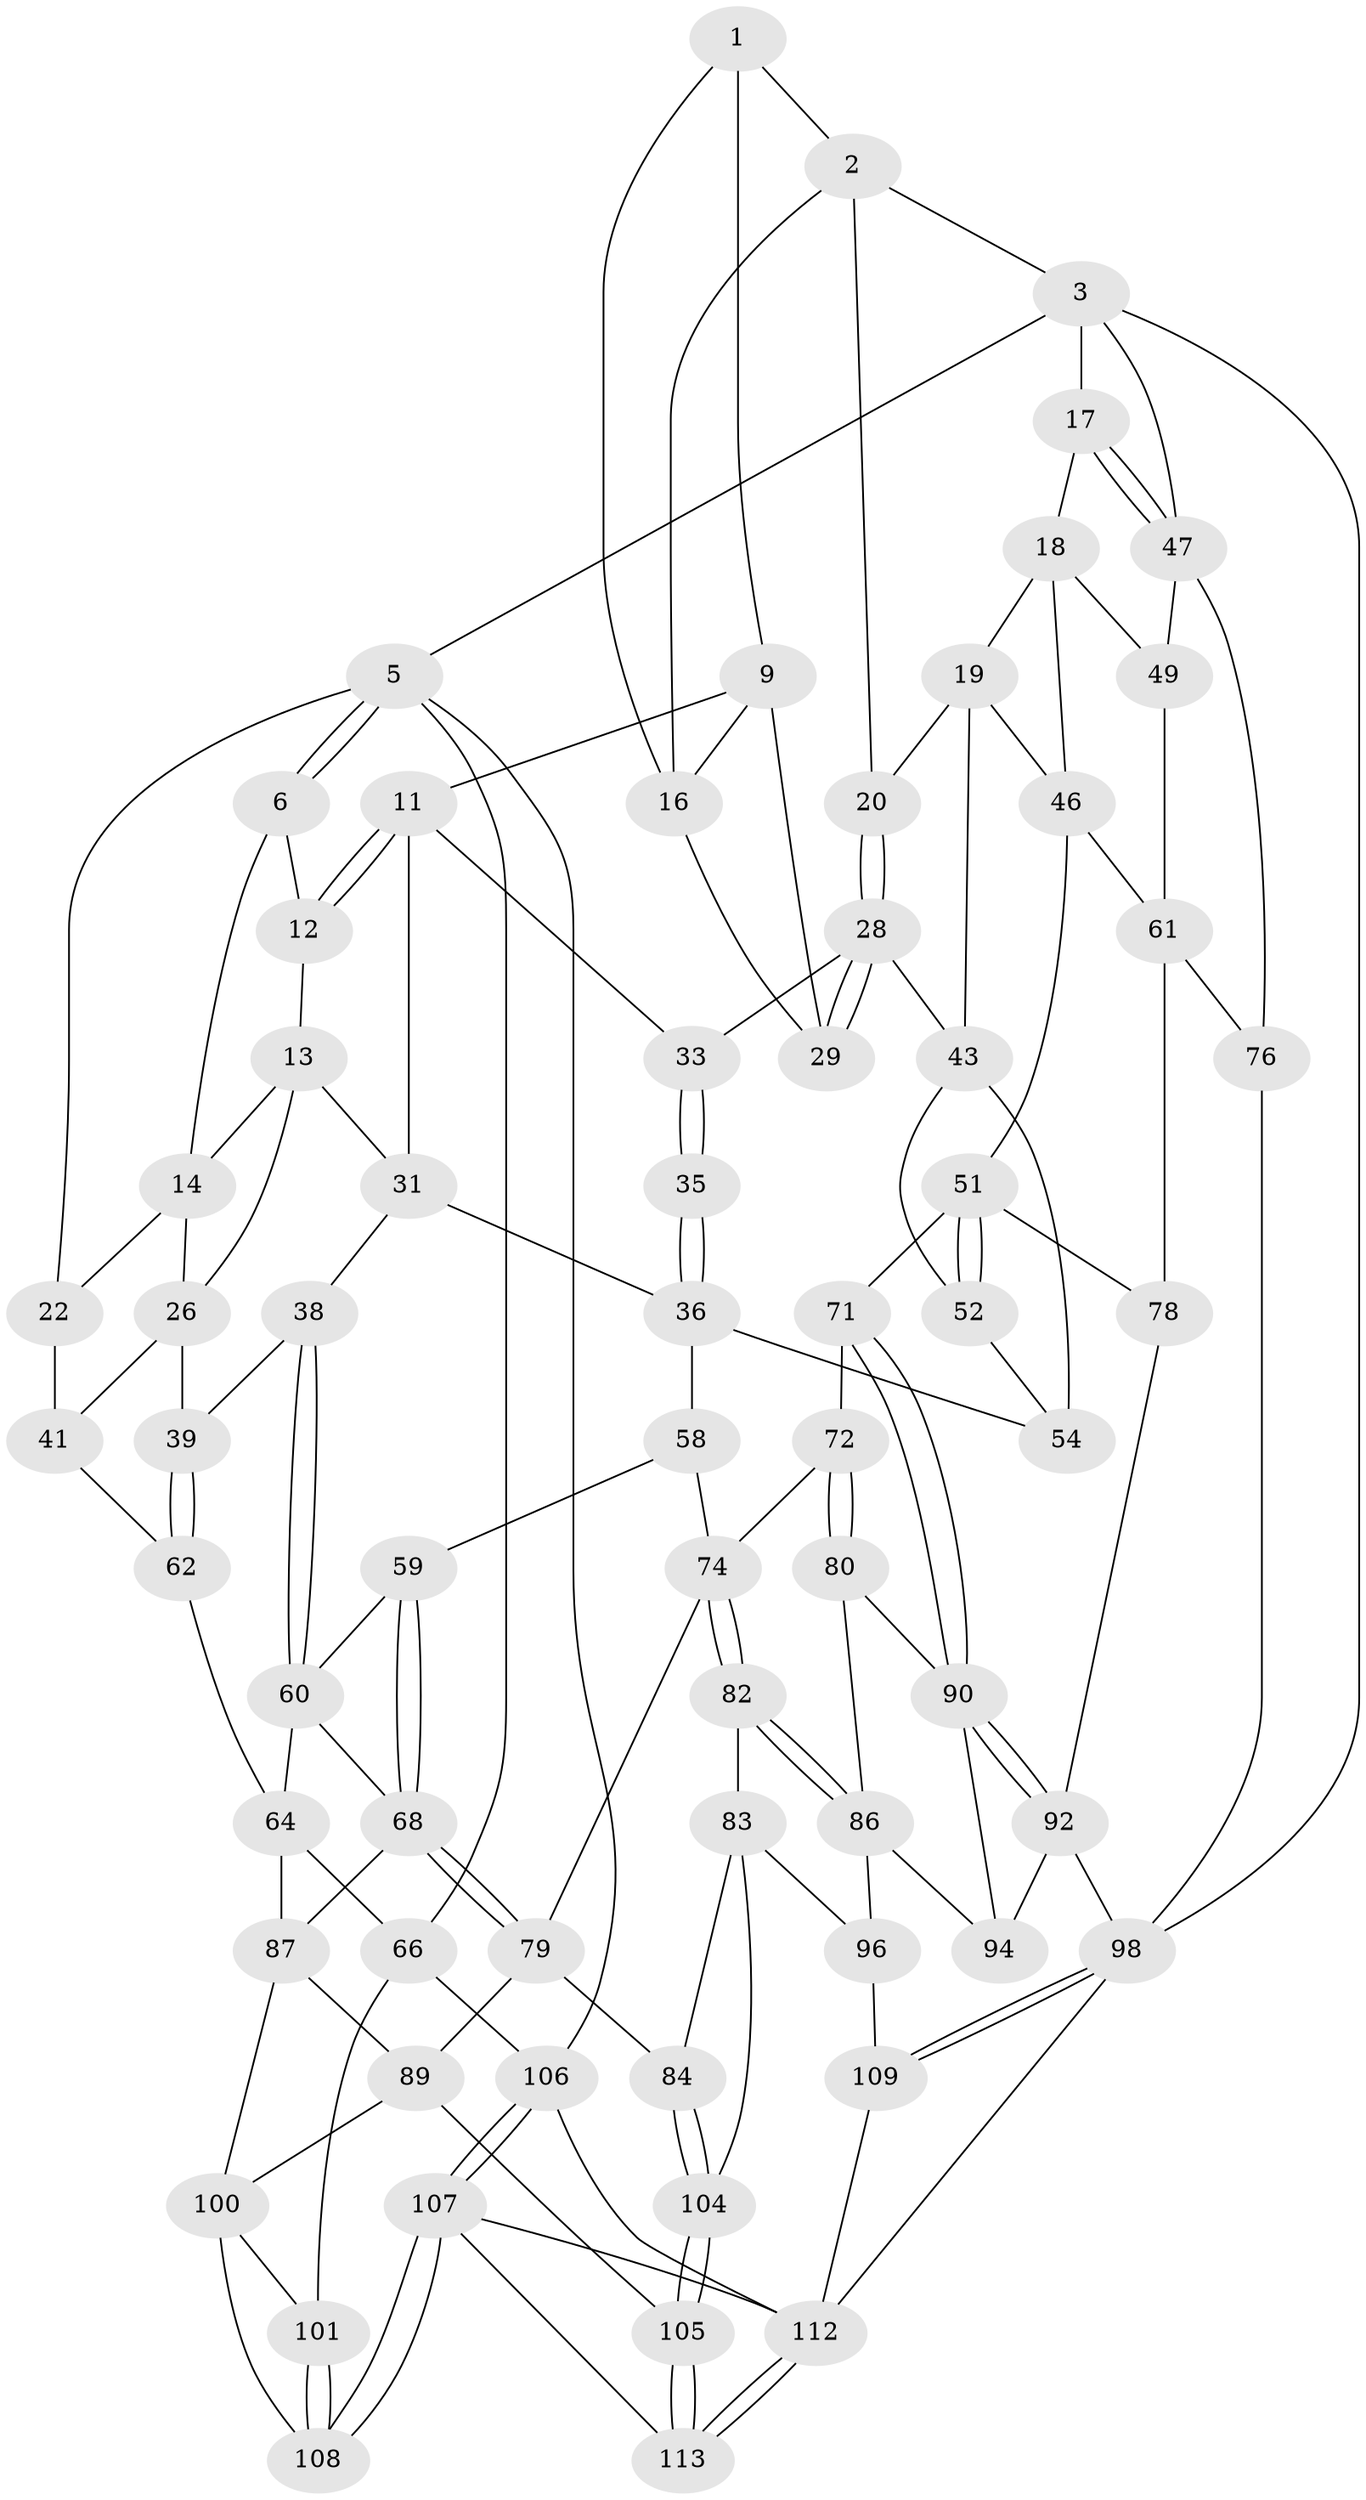 // original degree distribution, {3: 0.017391304347826087, 4: 0.23478260869565218, 6: 0.20869565217391303, 5: 0.5391304347826087}
// Generated by graph-tools (version 1.1) at 2025/11/02/27/25 16:11:53]
// undirected, 69 vertices, 148 edges
graph export_dot {
graph [start="1"]
  node [color=gray90,style=filled];
  1 [pos="+0.5935377628837124+0",super="+8"];
  2 [pos="+0.7724261772501871+0",super="+15"];
  3 [pos="+0.8701711074563574+0",super="+4"];
  5 [pos="+0+0",super="+21"];
  6 [pos="+0.18243780512128743+0",super="+7"];
  9 [pos="+0.5208348150086597+0.08788172598088974",super="+10"];
  11 [pos="+0.4496616112613065+0.10721462216804951",super="+30"];
  12 [pos="+0.4334816592062638+0.039690988214846096"];
  13 [pos="+0.30804024383999956+0.04567695414006283",super="+25"];
  14 [pos="+0.1812917298673102+0",super="+24"];
  16 [pos="+0.62061426390432+0.07511304935972465",super="+27"];
  17 [pos="+0.9632337030156783+0.150963218888356"];
  18 [pos="+0.960876509367083+0.15150034404827267",super="+45"];
  19 [pos="+0.8291094794042445+0.13560207113295292",super="+42"];
  20 [pos="+0.7898247184091501+0.092926914051947"];
  22 [pos="+0+0.23436059382383762",super="+23"];
  26 [pos="+0.23226693710555402+0.16176786247591018",super="+40"];
  28 [pos="+0.631582083798058+0.18459812090641758",super="+32"];
  29 [pos="+0.6165172111744988+0.1488866866745039"];
  31 [pos="+0.4245835268160431+0.1480866115144891",super="+37"];
  33 [pos="+0.565701823111317+0.2019590409948513",super="+34"];
  35 [pos="+0.5033350230122716+0.2715731829047205"];
  36 [pos="+0.4993119742458312+0.2872512589269397",super="+56"];
  38 [pos="+0.317433983370248+0.3158806011973819"];
  39 [pos="+0.3126280483667656+0.31387523685610064"];
  41 [pos="+0.17475832550688364+0.28005383076226587",super="+57"];
  43 [pos="+0.7950499662355136+0.2216737192289176",super="+44"];
  46 [pos="+0.867778679420264+0.3014063443506628",super="+50"];
  47 [pos="+1+0.17609556264302575",super="+48"];
  49 [pos="+0.9326458475905207+0.3308228949716522"];
  51 [pos="+0.7649966220238732+0.40920276258562327",super="+70"];
  52 [pos="+0.7643370138134485+0.4084251201898788",super="+53"];
  54 [pos="+0.6316989993356719+0.24122959387497903",super="+55"];
  58 [pos="+0.5039954393363196+0.4082937697499729"];
  59 [pos="+0.41051378859273185+0.38868865825573623"];
  60 [pos="+0.33512785238279524+0.3433841354318475",super="+63"];
  61 [pos="+0.8696063872568983+0.4369473036183873",super="+77"];
  62 [pos="+0.11789571805251312+0.40854303262636144"];
  64 [pos="+0.14906113743138885+0.5166015149177826",super="+65"];
  66 [pos="+0.08265740843473493+0.5549360816317938",super="+67"];
  68 [pos="+0.34355325865611896+0.5297142084581792",super="+69"];
  71 [pos="+0.727785070961678+0.4946099580359037"];
  72 [pos="+0.6155317658389364+0.49811775857595136",super="+73"];
  74 [pos="+0.521150248201832+0.46561750950537945",super="+75"];
  76 [pos="+1+0.6625957885619552"];
  78 [pos="+0.8028135379325535+0.5655385737298556"];
  79 [pos="+0.40045989782004665+0.5641686162962074",super="+85"];
  80 [pos="+0.6384011624361595+0.5951569218448549",super="+81"];
  82 [pos="+0.5255356584447665+0.5428909445946201"];
  83 [pos="+0.511027546326269+0.5736060849768564",super="+97"];
  84 [pos="+0.4177681061675127+0.6376041373039955"];
  86 [pos="+0.6138325088346358+0.6374223593301299",super="+95"];
  87 [pos="+0.2949093804435986+0.6031833352605316",super="+88"];
  89 [pos="+0.34392085031256847+0.636066455994257",super="+102"];
  90 [pos="+0.7143435391184312+0.5304079355354284",super="+91"];
  92 [pos="+0.7640092484444369+0.6550168249750111",super="+93"];
  94 [pos="+0.7151436379245428+0.6963741947671122"];
  96 [pos="+0.5655730148234176+0.7641365469419119",super="+110"];
  98 [pos="+1+1",super="+99"];
  100 [pos="+0.22284316317792913+0.7120483909305312",super="+103"];
  101 [pos="+0.08011299036096702+0.66325101215328"];
  104 [pos="+0.4573910697033192+0.7292073842366663"];
  105 [pos="+0.28653615743367383+0.8136186022424019"];
  106 [pos="+0+0.8216146175823154"];
  107 [pos="+0+0.8152539016232019",super="+114"];
  108 [pos="+0+0.7881753225047491"];
  109 [pos="+1+1",super="+111"];
  112 [pos="+0.3318422462511727+1",super="+115"];
  113 [pos="+0.2844192135465544+0.8237037681780267"];
  1 -- 2;
  1 -- 16;
  1 -- 9;
  2 -- 3;
  2 -- 16;
  2 -- 20;
  3 -- 17;
  3 -- 98;
  3 -- 5;
  3 -- 47;
  5 -- 6;
  5 -- 6;
  5 -- 106;
  5 -- 66;
  5 -- 22;
  6 -- 14;
  6 -- 12;
  9 -- 16;
  9 -- 11;
  9 -- 29;
  11 -- 12;
  11 -- 12;
  11 -- 33;
  11 -- 31;
  12 -- 13;
  13 -- 14;
  13 -- 26;
  13 -- 31;
  14 -- 26;
  14 -- 22;
  16 -- 29;
  17 -- 18;
  17 -- 47;
  17 -- 47;
  18 -- 19;
  18 -- 49;
  18 -- 46;
  19 -- 20;
  19 -- 43;
  19 -- 46;
  20 -- 28;
  20 -- 28;
  22 -- 41 [weight=2];
  26 -- 41;
  26 -- 39;
  28 -- 29;
  28 -- 29;
  28 -- 33;
  28 -- 43;
  31 -- 36;
  31 -- 38;
  33 -- 35 [weight=2];
  33 -- 35;
  35 -- 36;
  35 -- 36;
  36 -- 58;
  36 -- 54;
  38 -- 39;
  38 -- 60;
  38 -- 60;
  39 -- 62;
  39 -- 62;
  41 -- 62;
  43 -- 54;
  43 -- 52;
  46 -- 51;
  46 -- 61;
  47 -- 49;
  47 -- 76;
  49 -- 61;
  51 -- 52;
  51 -- 52;
  51 -- 78;
  51 -- 71;
  52 -- 54 [weight=2];
  58 -- 59;
  58 -- 74;
  59 -- 60;
  59 -- 68;
  59 -- 68;
  60 -- 64;
  60 -- 68;
  61 -- 76;
  61 -- 78;
  62 -- 64;
  64 -- 87;
  64 -- 66;
  66 -- 101;
  66 -- 106;
  68 -- 79;
  68 -- 79;
  68 -- 87;
  71 -- 72;
  71 -- 90;
  71 -- 90;
  72 -- 80 [weight=2];
  72 -- 80;
  72 -- 74;
  74 -- 82;
  74 -- 82;
  74 -- 79;
  76 -- 98;
  78 -- 92;
  79 -- 89;
  79 -- 84;
  80 -- 86;
  80 -- 90;
  82 -- 83;
  82 -- 86;
  82 -- 86;
  83 -- 84;
  83 -- 96;
  83 -- 104;
  84 -- 104;
  84 -- 104;
  86 -- 96;
  86 -- 94;
  87 -- 89;
  87 -- 100;
  89 -- 105;
  89 -- 100;
  90 -- 92;
  90 -- 92;
  90 -- 94;
  92 -- 94;
  92 -- 98;
  96 -- 109 [weight=2];
  98 -- 109;
  98 -- 109;
  98 -- 112;
  100 -- 101;
  100 -- 108;
  101 -- 108;
  101 -- 108;
  104 -- 105;
  104 -- 105;
  105 -- 113;
  105 -- 113;
  106 -- 107;
  106 -- 107;
  106 -- 112;
  107 -- 108;
  107 -- 108;
  107 -- 113;
  107 -- 112;
  109 -- 112;
  112 -- 113;
  112 -- 113;
}
